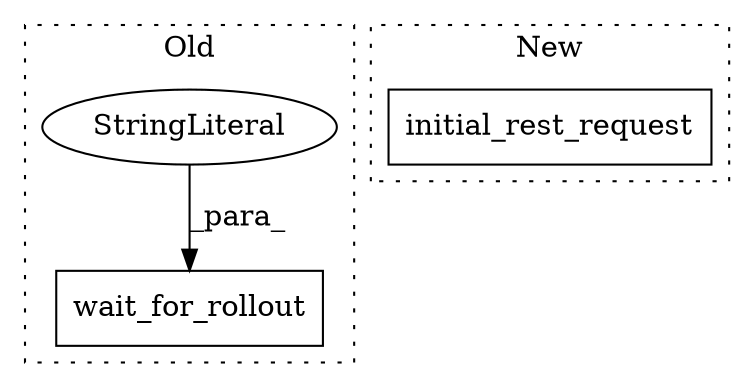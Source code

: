 digraph G {
subgraph cluster0 {
1 [label="wait_for_rollout" a="32" s="1433,1476" l="17,1" shape="box"];
3 [label="StringLiteral" a="45" s="1450" l="26" shape="ellipse"];
label = "Old";
style="dotted";
}
subgraph cluster1 {
2 [label="initial_rest_request" a="32" s="2230" l="22" shape="box"];
label = "New";
style="dotted";
}
3 -> 1 [label="_para_"];
}